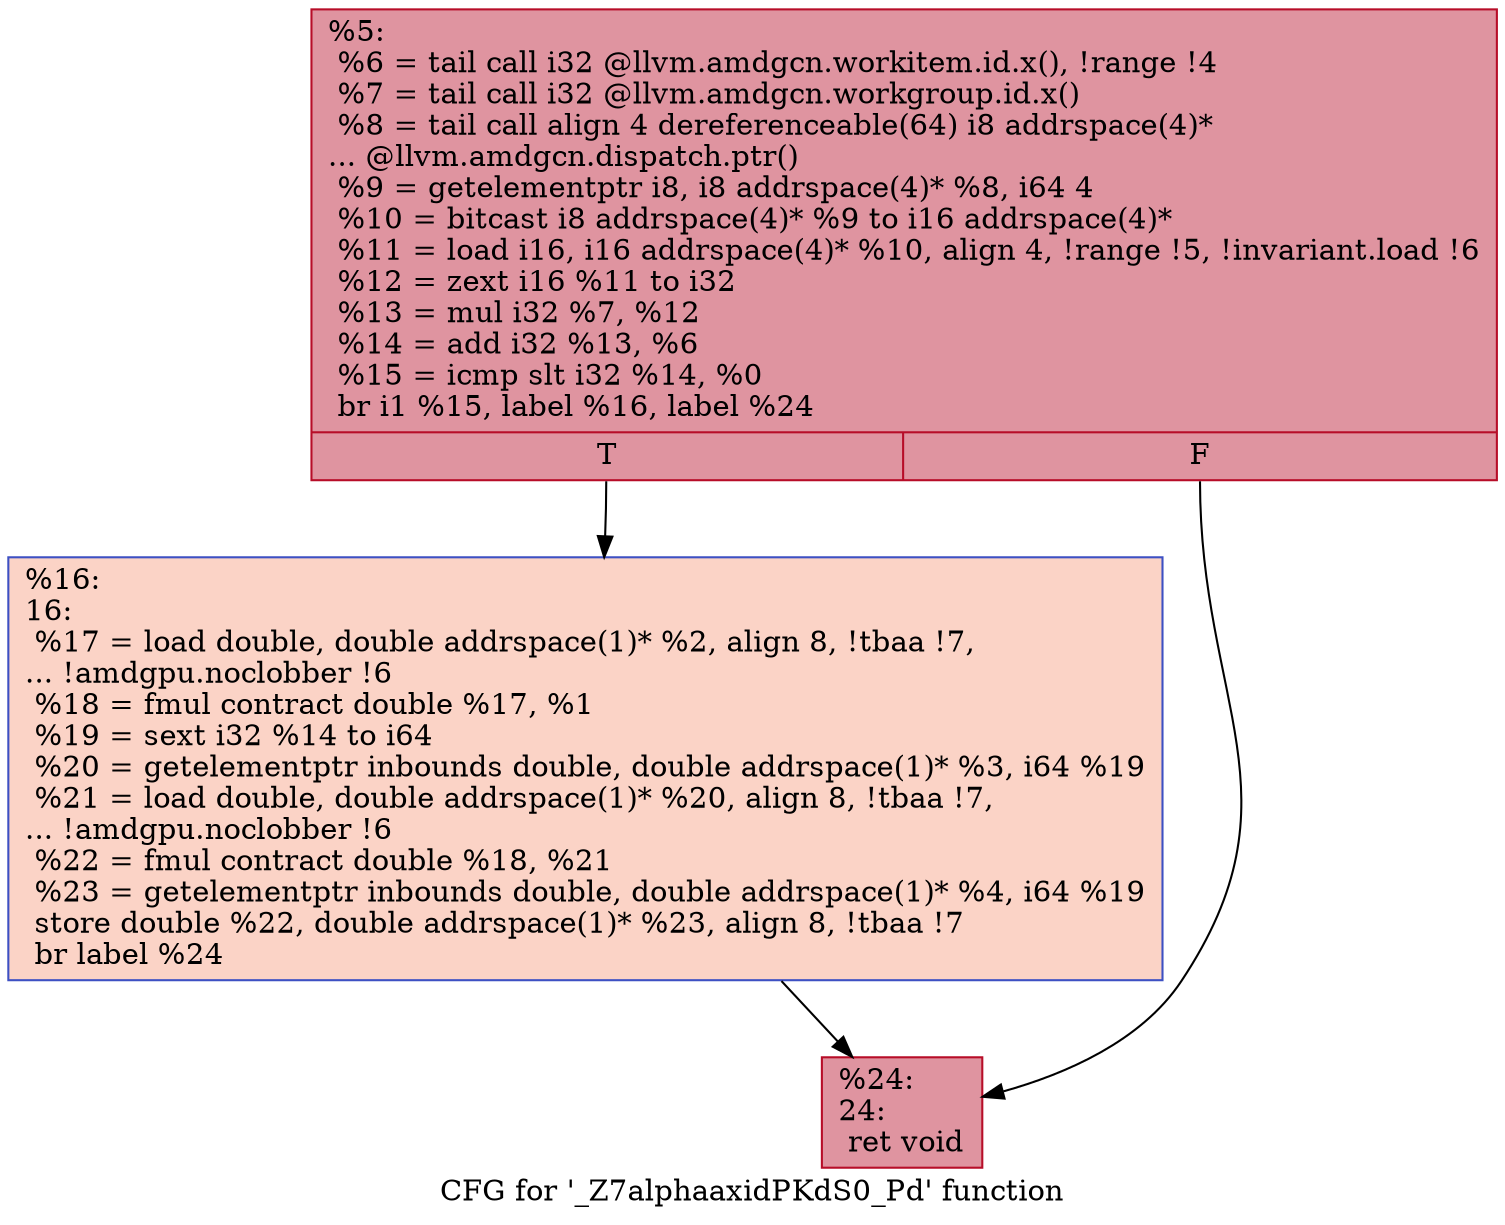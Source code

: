 digraph "CFG for '_Z7alphaaxidPKdS0_Pd' function" {
	label="CFG for '_Z7alphaaxidPKdS0_Pd' function";

	Node0x59b4160 [shape=record,color="#b70d28ff", style=filled, fillcolor="#b70d2870",label="{%5:\l  %6 = tail call i32 @llvm.amdgcn.workitem.id.x(), !range !4\l  %7 = tail call i32 @llvm.amdgcn.workgroup.id.x()\l  %8 = tail call align 4 dereferenceable(64) i8 addrspace(4)*\l... @llvm.amdgcn.dispatch.ptr()\l  %9 = getelementptr i8, i8 addrspace(4)* %8, i64 4\l  %10 = bitcast i8 addrspace(4)* %9 to i16 addrspace(4)*\l  %11 = load i16, i16 addrspace(4)* %10, align 4, !range !5, !invariant.load !6\l  %12 = zext i16 %11 to i32\l  %13 = mul i32 %7, %12\l  %14 = add i32 %13, %6\l  %15 = icmp slt i32 %14, %0\l  br i1 %15, label %16, label %24\l|{<s0>T|<s1>F}}"];
	Node0x59b4160:s0 -> Node0x59b6030;
	Node0x59b4160:s1 -> Node0x59b60c0;
	Node0x59b6030 [shape=record,color="#3d50c3ff", style=filled, fillcolor="#f59c7d70",label="{%16:\l16:                                               \l  %17 = load double, double addrspace(1)* %2, align 8, !tbaa !7,\l... !amdgpu.noclobber !6\l  %18 = fmul contract double %17, %1\l  %19 = sext i32 %14 to i64\l  %20 = getelementptr inbounds double, double addrspace(1)* %3, i64 %19\l  %21 = load double, double addrspace(1)* %20, align 8, !tbaa !7,\l... !amdgpu.noclobber !6\l  %22 = fmul contract double %18, %21\l  %23 = getelementptr inbounds double, double addrspace(1)* %4, i64 %19\l  store double %22, double addrspace(1)* %23, align 8, !tbaa !7\l  br label %24\l}"];
	Node0x59b6030 -> Node0x59b60c0;
	Node0x59b60c0 [shape=record,color="#b70d28ff", style=filled, fillcolor="#b70d2870",label="{%24:\l24:                                               \l  ret void\l}"];
}
